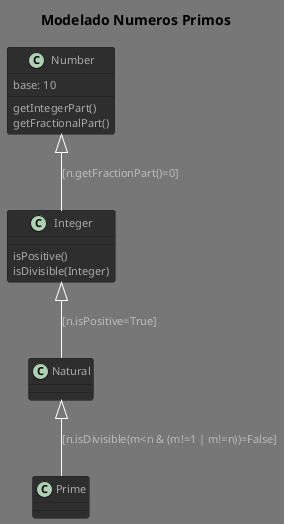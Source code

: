 @startuml PrimeNumber

!theme reddress-darkred
title Modelado Numeros Primos

class Prime{
 
}

class Natural {

}


class Integer {
    isPositive()
    isDivisible(Integer)
}

class Number {
    base: 10
    getIntegerPart()
    getFractionalPart()
}

Number <|-- Integer : [n.getFractionPart()=0]
Integer <|-- Natural : [n.isPositive=True]
Natural <|-- Prime : [n.isDivisible(m<n & (m!=1 | m!=n))=False]


'Padre <|-down- Hija : Herencia
'AbstractInterfaz <|.. Concreta : Implementacion ?
'Todo "1" *-up- "many" Parte: Composition
' o-- Agregacion
' ..> Uso
'-			private
'#			protected
'~			package private
'+			public

' help theme

@end